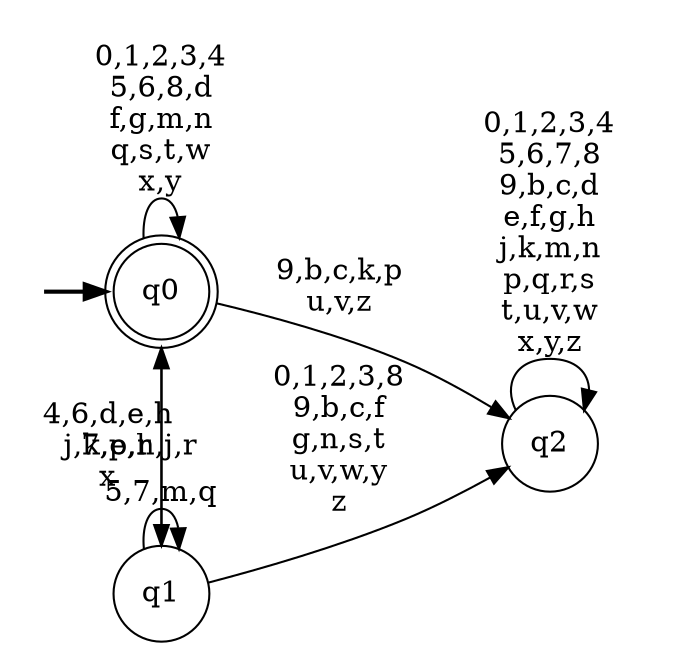 digraph BlueStar {
__start0 [style = invis, shape = none, label = "", width = 0, height = 0];

rankdir=LR;
size="8,5";

s0 [style="rounded,filled", color="black", fillcolor="white" shape="doublecircle", label="q0"];
s1 [style="filled", color="black", fillcolor="white" shape="circle", label="q1"];
s2 [style="filled", color="black", fillcolor="white" shape="circle", label="q2"];
subgraph cluster_main { 
	graph [pad=".75", ranksep="0.15", nodesep="0.15"];
	 style=invis; 
	__start0 -> s0 [penwidth=2];
}
s0 -> s0 [label="0,1,2,3,4\n5,6,8,d\nf,g,m,n\nq,s,t,w\nx,y"];
s0 -> s1 [label="7,e,h,j,r"];
s0 -> s2 [label="9,b,c,k,p\nu,v,z"];
s1 -> s0 [label="4,6,d,e,h\nj,k,p,r\nx"];
s1 -> s1 [label="5,7,m,q"];
s1 -> s2 [label="0,1,2,3,8\n9,b,c,f\ng,n,s,t\nu,v,w,y\nz"];
s2 -> s2 [label="0,1,2,3,4\n5,6,7,8\n9,b,c,d\ne,f,g,h\nj,k,m,n\np,q,r,s\nt,u,v,w\nx,y,z"];

}